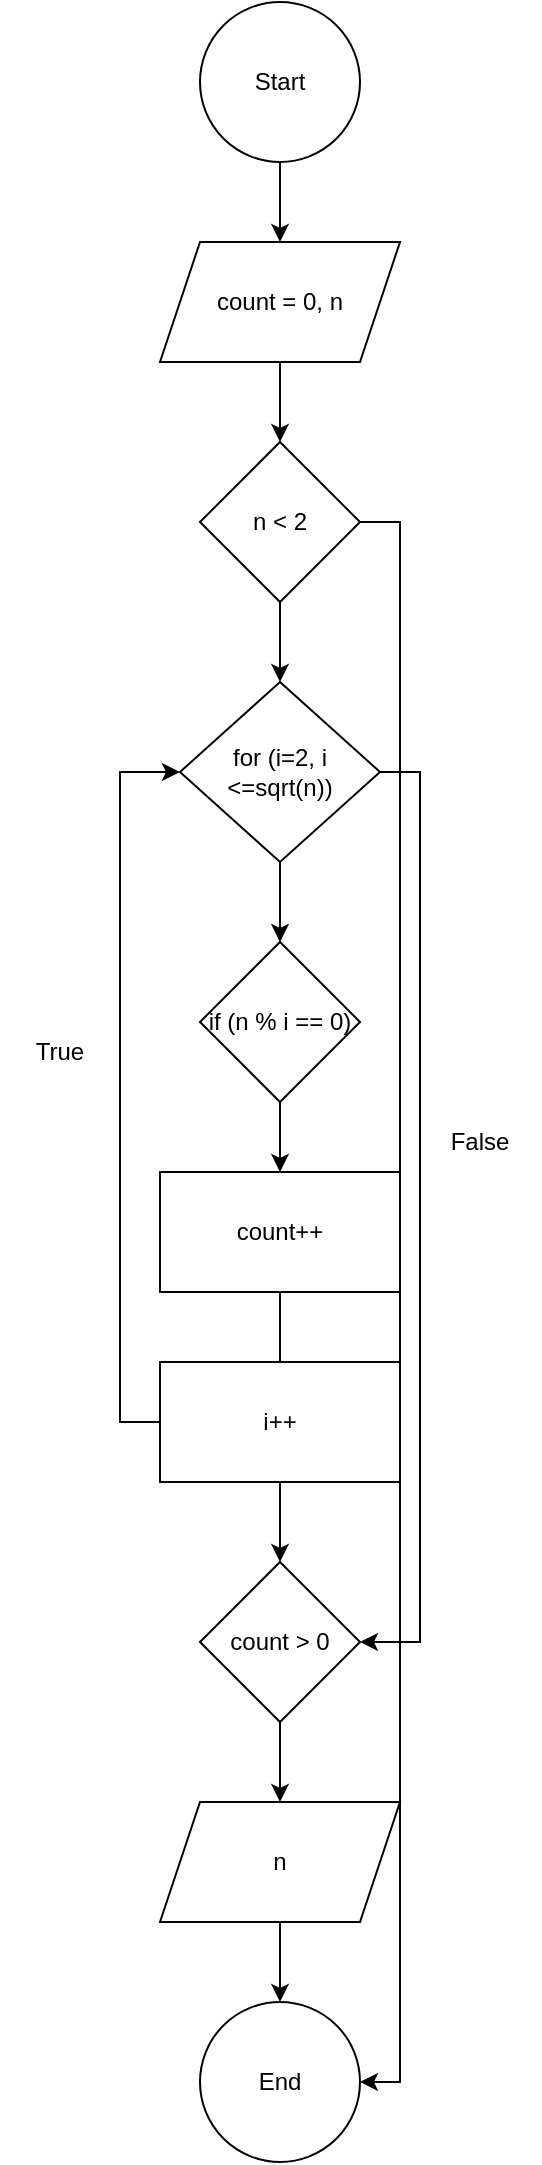 <mxfile version="25.0.3">
  <diagram id="eD19Ripziv58Wc3n_SN-" name="Trang-1">
    <mxGraphModel dx="880" dy="468" grid="1" gridSize="10" guides="1" tooltips="1" connect="1" arrows="1" fold="1" page="1" pageScale="1" pageWidth="827" pageHeight="1169" math="0" shadow="0">
      <root>
        <mxCell id="0" />
        <mxCell id="1" parent="0" />
        <mxCell id="efFWzHgV2TAKS4km1B-Z-10" style="edgeStyle=orthogonalEdgeStyle;rounded=0;orthogonalLoop=1;jettySize=auto;html=1;exitX=0.5;exitY=1;exitDx=0;exitDy=0;" edge="1" parent="1" source="eqOLN0rUVSn0SrnB4fHh-1" target="eqOLN0rUVSn0SrnB4fHh-3">
          <mxGeometry relative="1" as="geometry" />
        </mxCell>
        <mxCell id="eqOLN0rUVSn0SrnB4fHh-1" value="Start" style="ellipse;whiteSpace=wrap;html=1;aspect=fixed;" parent="1" vertex="1">
          <mxGeometry x="350" width="80" height="80" as="geometry" />
        </mxCell>
        <mxCell id="eqOLN0rUVSn0SrnB4fHh-2" value="End" style="ellipse;whiteSpace=wrap;html=1;aspect=fixed;" parent="1" vertex="1">
          <mxGeometry x="350" y="1000" width="80" height="80" as="geometry" />
        </mxCell>
        <mxCell id="efFWzHgV2TAKS4km1B-Z-11" style="edgeStyle=orthogonalEdgeStyle;rounded=0;orthogonalLoop=1;jettySize=auto;html=1;exitX=0.5;exitY=1;exitDx=0;exitDy=0;entryX=0.5;entryY=0;entryDx=0;entryDy=0;" edge="1" parent="1" source="efFWzHgV2TAKS4km1B-Z-19" target="efFWzHgV2TAKS4km1B-Z-1">
          <mxGeometry relative="1" as="geometry" />
        </mxCell>
        <mxCell id="eqOLN0rUVSn0SrnB4fHh-3" value="count = 0, n" style="shape=parallelogram;perimeter=parallelogramPerimeter;whiteSpace=wrap;html=1;fixedSize=1;" parent="1" vertex="1">
          <mxGeometry x="330" y="120" width="120" height="60" as="geometry" />
        </mxCell>
        <mxCell id="efFWzHgV2TAKS4km1B-Z-13" style="edgeStyle=orthogonalEdgeStyle;rounded=0;orthogonalLoop=1;jettySize=auto;html=1;exitX=0.5;exitY=1;exitDx=0;exitDy=0;" edge="1" parent="1" source="efFWzHgV2TAKS4km1B-Z-1" target="efFWzHgV2TAKS4km1B-Z-2">
          <mxGeometry relative="1" as="geometry" />
        </mxCell>
        <mxCell id="efFWzHgV2TAKS4km1B-Z-40" style="edgeStyle=orthogonalEdgeStyle;rounded=0;orthogonalLoop=1;jettySize=auto;html=1;exitX=1;exitY=0.5;exitDx=0;exitDy=0;entryX=1;entryY=0.5;entryDx=0;entryDy=0;" edge="1" parent="1" source="efFWzHgV2TAKS4km1B-Z-1" target="efFWzHgV2TAKS4km1B-Z-4">
          <mxGeometry relative="1" as="geometry" />
        </mxCell>
        <mxCell id="efFWzHgV2TAKS4km1B-Z-1" value="for (i=2, i &amp;lt;=sqrt(n))" style="rhombus;whiteSpace=wrap;html=1;" vertex="1" parent="1">
          <mxGeometry x="340" y="340" width="100" height="90" as="geometry" />
        </mxCell>
        <mxCell id="efFWzHgV2TAKS4km1B-Z-14" style="edgeStyle=orthogonalEdgeStyle;rounded=0;orthogonalLoop=1;jettySize=auto;html=1;exitX=0.5;exitY=1;exitDx=0;exitDy=0;entryX=0.5;entryY=0;entryDx=0;entryDy=0;" edge="1" parent="1" source="efFWzHgV2TAKS4km1B-Z-2" target="efFWzHgV2TAKS4km1B-Z-3">
          <mxGeometry relative="1" as="geometry" />
        </mxCell>
        <mxCell id="efFWzHgV2TAKS4km1B-Z-2" value="if (n % i == 0)" style="rhombus;whiteSpace=wrap;html=1;" vertex="1" parent="1">
          <mxGeometry x="350" y="470" width="80" height="80" as="geometry" />
        </mxCell>
        <mxCell id="efFWzHgV2TAKS4km1B-Z-17" style="edgeStyle=orthogonalEdgeStyle;rounded=0;orthogonalLoop=1;jettySize=auto;html=1;exitX=0.5;exitY=1;exitDx=0;exitDy=0;" edge="1" parent="1" source="efFWzHgV2TAKS4km1B-Z-3" target="efFWzHgV2TAKS4km1B-Z-4">
          <mxGeometry relative="1" as="geometry" />
        </mxCell>
        <mxCell id="efFWzHgV2TAKS4km1B-Z-3" value="count++" style="rounded=0;whiteSpace=wrap;html=1;" vertex="1" parent="1">
          <mxGeometry x="330" y="585" width="120" height="60" as="geometry" />
        </mxCell>
        <mxCell id="efFWzHgV2TAKS4km1B-Z-24" style="edgeStyle=orthogonalEdgeStyle;rounded=0;orthogonalLoop=1;jettySize=auto;html=1;exitX=0.5;exitY=1;exitDx=0;exitDy=0;entryX=0.5;entryY=0;entryDx=0;entryDy=0;" edge="1" parent="1" source="efFWzHgV2TAKS4km1B-Z-4" target="efFWzHgV2TAKS4km1B-Z-23">
          <mxGeometry relative="1" as="geometry" />
        </mxCell>
        <mxCell id="efFWzHgV2TAKS4km1B-Z-4" value="count &amp;gt; 0" style="rhombus;whiteSpace=wrap;html=1;" vertex="1" parent="1">
          <mxGeometry x="350" y="780" width="80" height="80" as="geometry" />
        </mxCell>
        <mxCell id="efFWzHgV2TAKS4km1B-Z-20" value="" style="edgeStyle=orthogonalEdgeStyle;rounded=0;orthogonalLoop=1;jettySize=auto;html=1;exitX=0.5;exitY=1;exitDx=0;exitDy=0;entryX=0.5;entryY=0;entryDx=0;entryDy=0;" edge="1" parent="1" source="eqOLN0rUVSn0SrnB4fHh-3" target="efFWzHgV2TAKS4km1B-Z-19">
          <mxGeometry relative="1" as="geometry">
            <mxPoint x="390" y="180" as="sourcePoint" />
            <mxPoint x="410" y="410" as="targetPoint" />
          </mxGeometry>
        </mxCell>
        <mxCell id="efFWzHgV2TAKS4km1B-Z-39" style="edgeStyle=orthogonalEdgeStyle;rounded=0;orthogonalLoop=1;jettySize=auto;html=1;exitX=1;exitY=0.5;exitDx=0;exitDy=0;entryX=1;entryY=0.5;entryDx=0;entryDy=0;" edge="1" parent="1" source="efFWzHgV2TAKS4km1B-Z-19" target="eqOLN0rUVSn0SrnB4fHh-2">
          <mxGeometry relative="1" as="geometry">
            <mxPoint x="500" y="1020" as="targetPoint" />
          </mxGeometry>
        </mxCell>
        <mxCell id="efFWzHgV2TAKS4km1B-Z-19" value="n &amp;lt; 2" style="rhombus;whiteSpace=wrap;html=1;" vertex="1" parent="1">
          <mxGeometry x="350" y="220" width="80" height="80" as="geometry" />
        </mxCell>
        <mxCell id="efFWzHgV2TAKS4km1B-Z-25" style="edgeStyle=orthogonalEdgeStyle;rounded=0;orthogonalLoop=1;jettySize=auto;html=1;exitX=0.5;exitY=1;exitDx=0;exitDy=0;entryX=0.5;entryY=0;entryDx=0;entryDy=0;" edge="1" parent="1" source="efFWzHgV2TAKS4km1B-Z-23" target="eqOLN0rUVSn0SrnB4fHh-2">
          <mxGeometry relative="1" as="geometry" />
        </mxCell>
        <mxCell id="efFWzHgV2TAKS4km1B-Z-23" value="n" style="shape=parallelogram;perimeter=parallelogramPerimeter;whiteSpace=wrap;html=1;fixedSize=1;" vertex="1" parent="1">
          <mxGeometry x="330" y="900" width="120" height="60" as="geometry" />
        </mxCell>
        <mxCell id="efFWzHgV2TAKS4km1B-Z-36" style="edgeStyle=orthogonalEdgeStyle;rounded=0;orthogonalLoop=1;jettySize=auto;html=1;exitX=0;exitY=0.5;exitDx=0;exitDy=0;entryX=0;entryY=0.5;entryDx=0;entryDy=0;" edge="1" parent="1" source="efFWzHgV2TAKS4km1B-Z-29" target="efFWzHgV2TAKS4km1B-Z-1">
          <mxGeometry relative="1" as="geometry" />
        </mxCell>
        <mxCell id="efFWzHgV2TAKS4km1B-Z-29" value="i++" style="rounded=0;whiteSpace=wrap;html=1;" vertex="1" parent="1">
          <mxGeometry x="330" y="680" width="120" height="60" as="geometry" />
        </mxCell>
        <mxCell id="efFWzHgV2TAKS4km1B-Z-37" value="True" style="text;html=1;align=center;verticalAlign=middle;whiteSpace=wrap;rounded=0;" vertex="1" parent="1">
          <mxGeometry x="250" y="510" width="60" height="30" as="geometry" />
        </mxCell>
        <mxCell id="efFWzHgV2TAKS4km1B-Z-41" value="False" style="text;html=1;align=center;verticalAlign=middle;whiteSpace=wrap;rounded=0;" vertex="1" parent="1">
          <mxGeometry x="460" y="555" width="60" height="30" as="geometry" />
        </mxCell>
      </root>
    </mxGraphModel>
  </diagram>
</mxfile>
